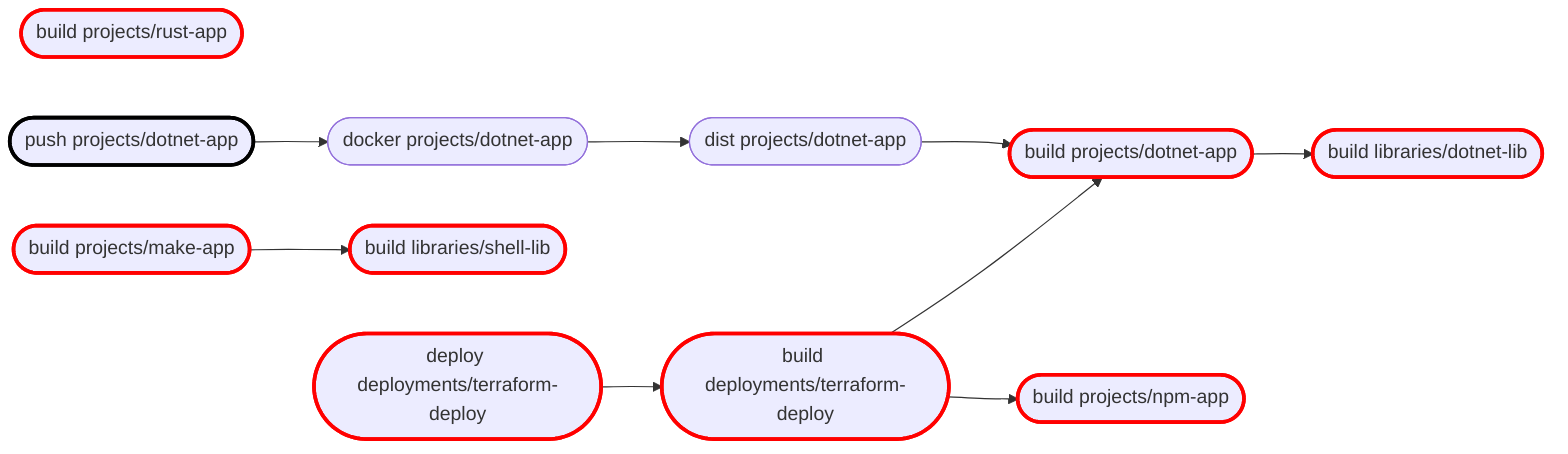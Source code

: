 flowchart LR
classDef forced stroke:red,stroke-width:3px
classDef required stroke:orange,stroke-width:3px
classDef selected stroke:black,stroke-width:3px
EEE349DAFF065765CC8B45E15C0FC1E5E026B8B4932257C6F2DE422EE441BB1D([deploy deployments/terraform-deploy])
EEE349DAFF065765CC8B45E15C0FC1E5E026B8B4932257C6F2DE422EE441BB1D --> 34BE35387B82383F0B086DB5C7F7B5F7650F39EDA06E4059C7F436BDE1114B85
class EEE349DAFF065765CC8B45E15C0FC1E5E026B8B4932257C6F2DE422EE441BB1D forced
FE8D0B7E2CAA18CF6AEC7044354722BED0EE30E3526AB3B876B3A492C41DCA46([dist projects/dotnet-app])
FE8D0B7E2CAA18CF6AEC7044354722BED0EE30E3526AB3B876B3A492C41DCA46 --> CC3EDD06A6697CF8E5E14085BA6C1662E33583A91C25D50B6D1B5C6DDF1AEE2E
08D8B1A762D1AB2C9706CD8F058C429644843CE9B54B9DA63B673BF2AF19C79A([build libraries/dotnet-lib])
CC3EDD06A6697CF8E5E14085BA6C1662E33583A91C25D50B6D1B5C6DDF1AEE2E([build projects/dotnet-app])
class 08D8B1A762D1AB2C9706CD8F058C429644843CE9B54B9DA63B673BF2AF19C79A forced
CC3EDD06A6697CF8E5E14085BA6C1662E33583A91C25D50B6D1B5C6DDF1AEE2E --> 08D8B1A762D1AB2C9706CD8F058C429644843CE9B54B9DA63B673BF2AF19C79A
class CC3EDD06A6697CF8E5E14085BA6C1662E33583A91C25D50B6D1B5C6DDF1AEE2E forced
622E64551A4677B79487613D1484965B21D511F49CFC09A22539DB12C27E82F4([build projects/rust-app])
class 622E64551A4677B79487613D1484965B21D511F49CFC09A22539DB12C27E82F4 forced
34BE35387B82383F0B086DB5C7F7B5F7650F39EDA06E4059C7F436BDE1114B85([build deployments/terraform-deploy])
34BE35387B82383F0B086DB5C7F7B5F7650F39EDA06E4059C7F436BDE1114B85 --> CC3EDD06A6697CF8E5E14085BA6C1662E33583A91C25D50B6D1B5C6DDF1AEE2E
34BE35387B82383F0B086DB5C7F7B5F7650F39EDA06E4059C7F436BDE1114B85 --> 7CEED9ED7135438472B859AFBAD635AC459E210291EB82FEB01F5297B47CF0C1
class 34BE35387B82383F0B086DB5C7F7B5F7650F39EDA06E4059C7F436BDE1114B85 forced
F916FA659305A3A94393AADBD661A4C0CD1236251DDF91C0129969578ADB46E6([build libraries/shell-lib])
class F916FA659305A3A94393AADBD661A4C0CD1236251DDF91C0129969578ADB46E6 forced
3B3D0C1A2C3ED3243CAC6A02B7B4A905D5B2AD5F49BB716DB9511E69A28BFA80([build projects/make-app])
3B3D0C1A2C3ED3243CAC6A02B7B4A905D5B2AD5F49BB716DB9511E69A28BFA80 --> F916FA659305A3A94393AADBD661A4C0CD1236251DDF91C0129969578ADB46E6
class 3B3D0C1A2C3ED3243CAC6A02B7B4A905D5B2AD5F49BB716DB9511E69A28BFA80 forced
BDF8F6F06E1E28377DC3EF6597059BD966FCB6F45789E0FCF71417F081AB63E5([docker projects/dotnet-app])
BDF8F6F06E1E28377DC3EF6597059BD966FCB6F45789E0FCF71417F081AB63E5 --> FE8D0B7E2CAA18CF6AEC7044354722BED0EE30E3526AB3B876B3A492C41DCA46
E0CF6F73BFB80D80479C07DCD0C50EE88FE08F0D1CFBBD65AF475963E5FAD88A([push projects/dotnet-app])
E0CF6F73BFB80D80479C07DCD0C50EE88FE08F0D1CFBBD65AF475963E5FAD88A --> BDF8F6F06E1E28377DC3EF6597059BD966FCB6F45789E0FCF71417F081AB63E5
class E0CF6F73BFB80D80479C07DCD0C50EE88FE08F0D1CFBBD65AF475963E5FAD88A selected
7CEED9ED7135438472B859AFBAD635AC459E210291EB82FEB01F5297B47CF0C1([build projects/npm-app])
class 7CEED9ED7135438472B859AFBAD635AC459E210291EB82FEB01F5297B47CF0C1 forced